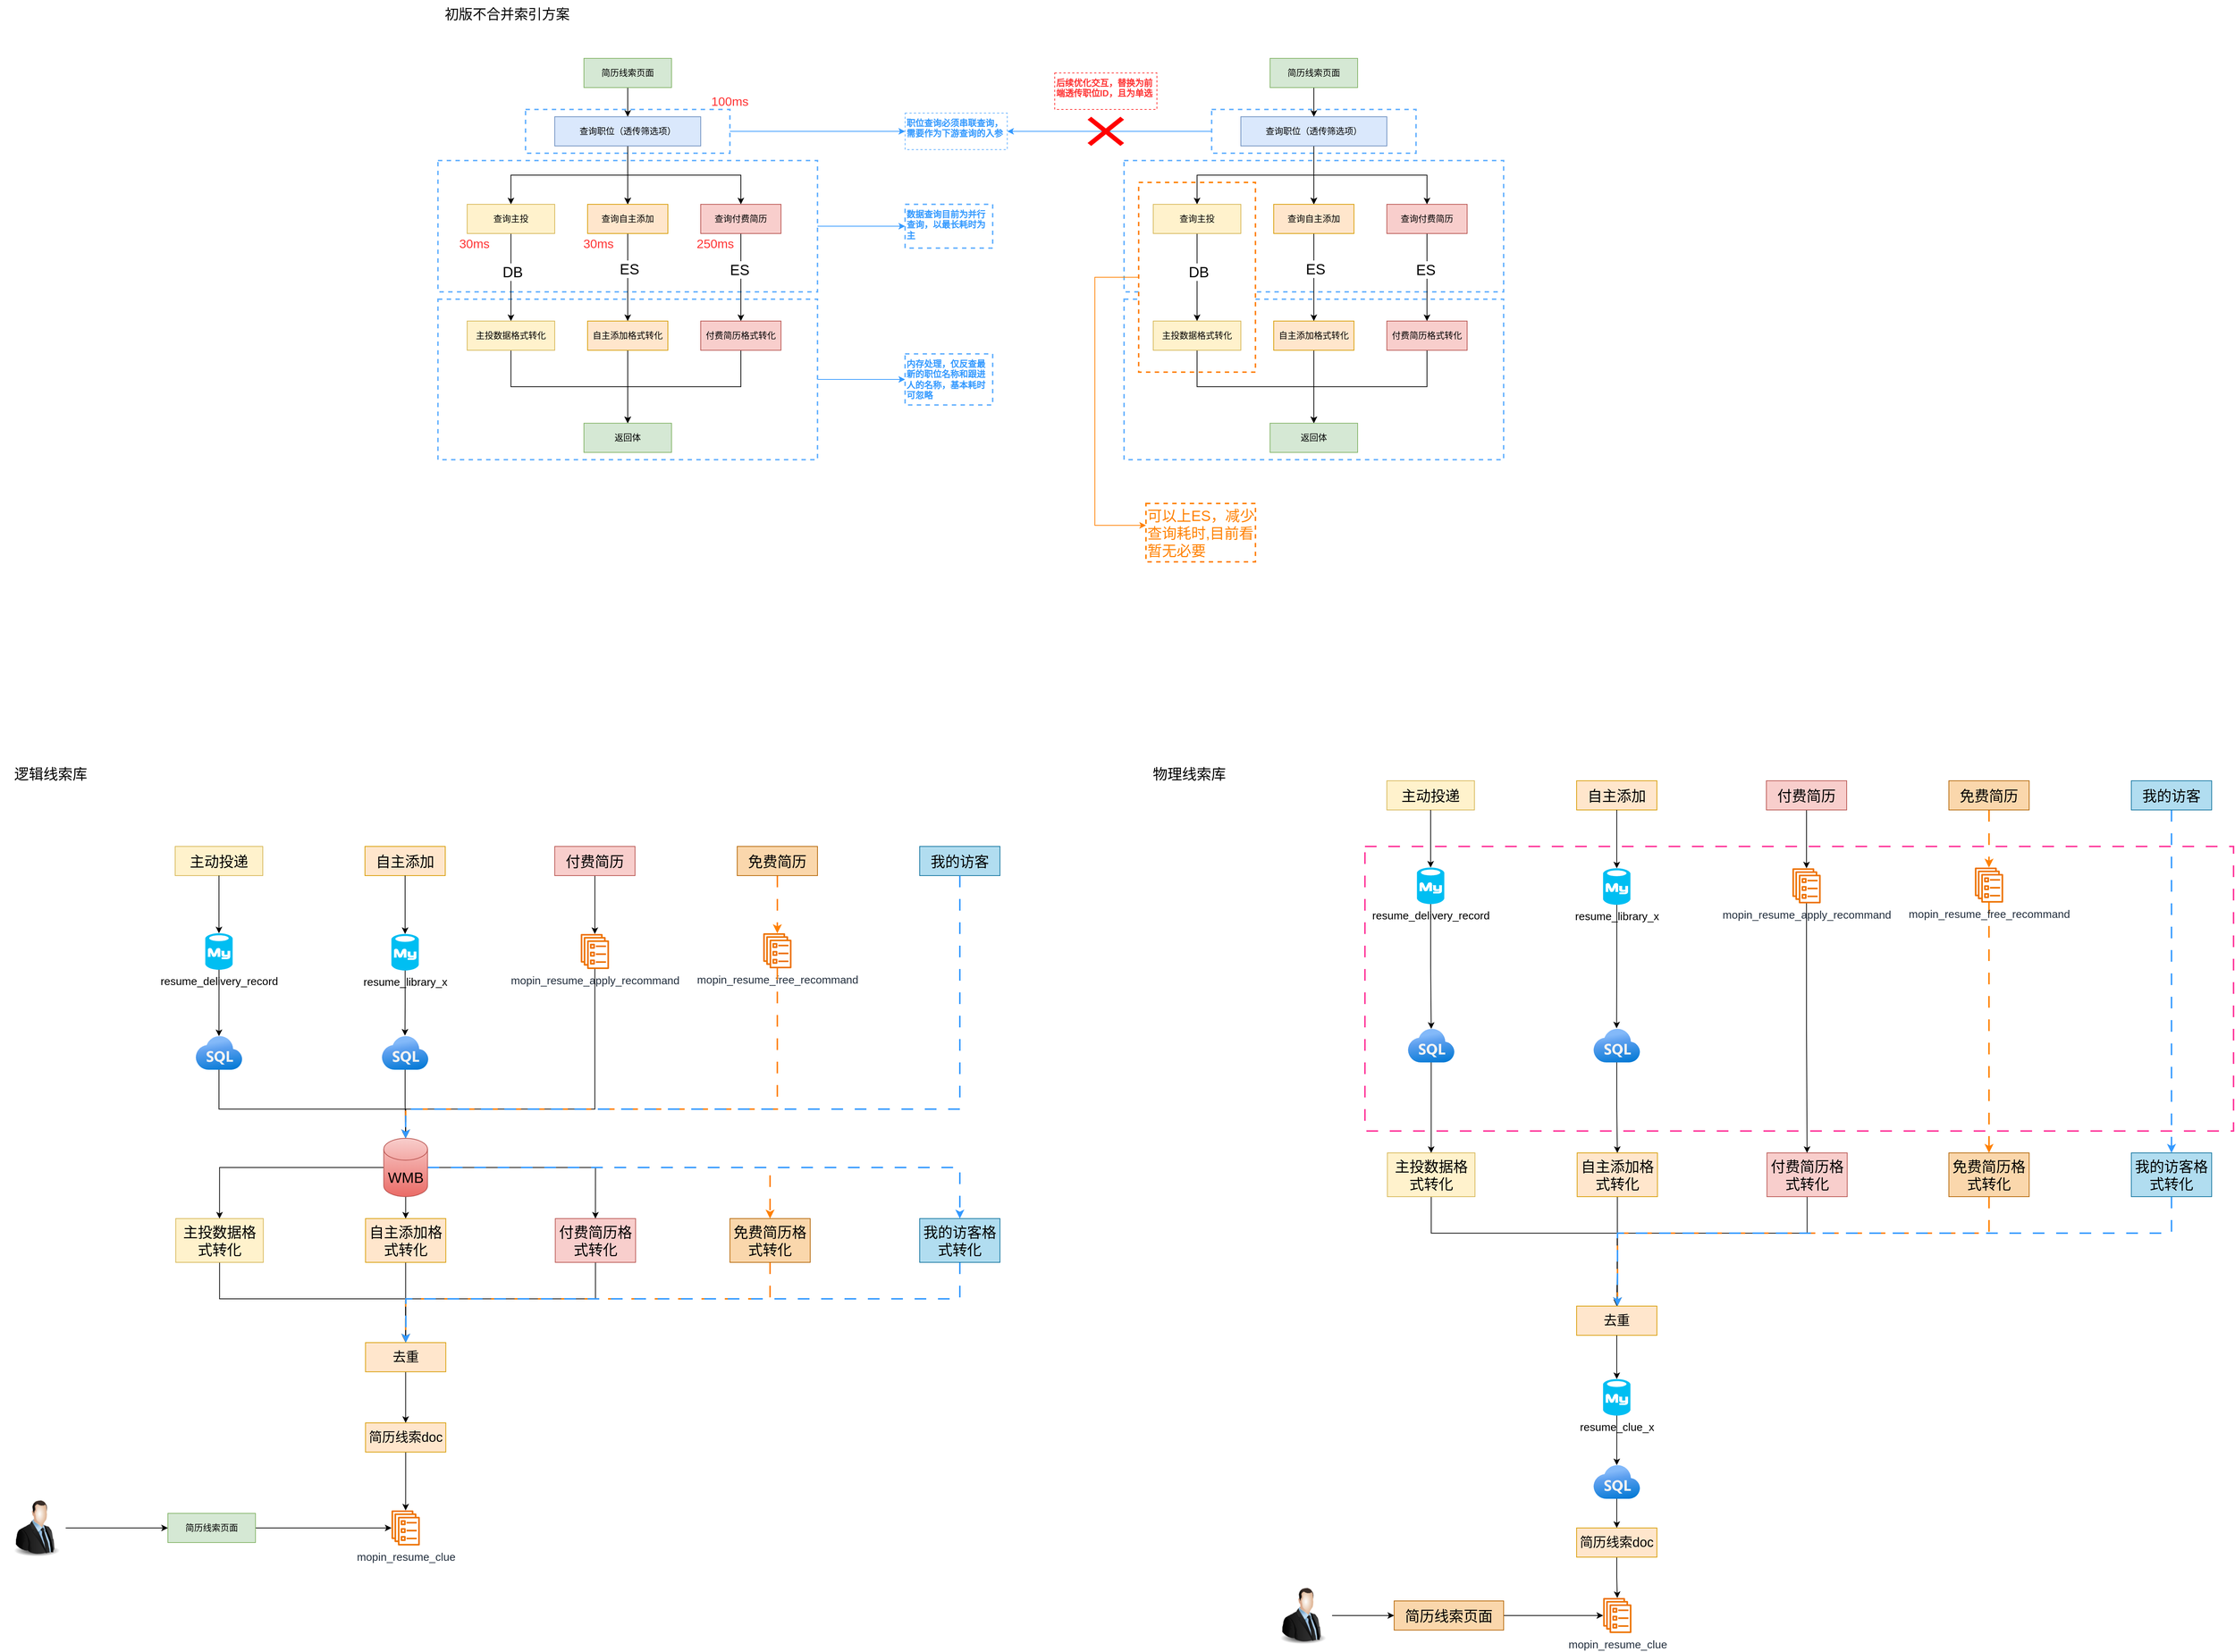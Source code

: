 <mxfile version="22.1.20" type="github">
  <diagram name="第 1 页" id="IvLhAiH7EyRF6yPdtCSv">
    <mxGraphModel dx="2712" dy="648" grid="1" gridSize="10" guides="1" tooltips="1" connect="1" arrows="1" fold="1" page="0" pageScale="1" pageWidth="827" pageHeight="1169" math="0" shadow="0">
      <root>
        <mxCell id="0" />
        <mxCell id="1" parent="0" />
        <mxCell id="fokVRQq-qGCGtbH7lqMj-241" value="" style="rounded=0;whiteSpace=wrap;html=1;dashed=1;dashPattern=8 8;strokeWidth=2;strokeColor=#FF3399;fillColor=none;" vertex="1" parent="1">
          <mxGeometry x="1350" y="1560" width="1190" height="390" as="geometry" />
        </mxCell>
        <mxCell id="fokVRQq-qGCGtbH7lqMj-43" value="" style="rounded=0;whiteSpace=wrap;html=1;dashed=1;strokeColor=#66B2FF;strokeWidth=2;" vertex="1" parent="1">
          <mxGeometry x="1020" y="810" width="520" height="220" as="geometry" />
        </mxCell>
        <mxCell id="fokVRQq-qGCGtbH7lqMj-45" value="" style="rounded=0;whiteSpace=wrap;html=1;dashed=1;strokeColor=#66B2FF;strokeWidth=2;" vertex="1" parent="1">
          <mxGeometry x="1020" y="620" width="520" height="180" as="geometry" />
        </mxCell>
        <mxCell id="fokVRQq-qGCGtbH7lqMj-82" value="" style="edgeStyle=orthogonalEdgeStyle;rounded=0;orthogonalLoop=1;jettySize=auto;html=1;strokeColor=#FF8000;" edge="1" parent="1" source="fokVRQq-qGCGtbH7lqMj-80" target="fokVRQq-qGCGtbH7lqMj-81">
          <mxGeometry relative="1" as="geometry">
            <Array as="points">
              <mxPoint x="980" y="780" />
              <mxPoint x="980" y="1120" />
            </Array>
          </mxGeometry>
        </mxCell>
        <mxCell id="fokVRQq-qGCGtbH7lqMj-80" value="" style="rounded=0;whiteSpace=wrap;html=1;dashed=1;strokeColor=#FF8000;strokeWidth=2;" vertex="1" parent="1">
          <mxGeometry x="1040" y="650" width="160" height="260" as="geometry" />
        </mxCell>
        <mxCell id="fokVRQq-qGCGtbH7lqMj-41" value="" style="edgeStyle=orthogonalEdgeStyle;rounded=0;orthogonalLoop=1;jettySize=auto;html=1;fontColor=#3399FF;strokeColor=#3399FF;" edge="1" parent="1" source="fokVRQq-qGCGtbH7lqMj-39" target="fokVRQq-qGCGtbH7lqMj-40">
          <mxGeometry relative="1" as="geometry" />
        </mxCell>
        <mxCell id="fokVRQq-qGCGtbH7lqMj-39" value="" style="rounded=0;whiteSpace=wrap;html=1;dashed=1;strokeColor=#66B2FF;strokeWidth=2;" vertex="1" parent="1">
          <mxGeometry x="80" y="810" width="520" height="220" as="geometry" />
        </mxCell>
        <mxCell id="fokVRQq-qGCGtbH7lqMj-38" value="" style="edgeStyle=orthogonalEdgeStyle;rounded=0;orthogonalLoop=1;jettySize=auto;html=1;strokeColor=#3399FF;" edge="1" parent="1" source="fokVRQq-qGCGtbH7lqMj-36" target="fokVRQq-qGCGtbH7lqMj-37">
          <mxGeometry relative="1" as="geometry" />
        </mxCell>
        <mxCell id="fokVRQq-qGCGtbH7lqMj-36" value="" style="rounded=0;whiteSpace=wrap;html=1;dashed=1;strokeColor=#66B2FF;strokeWidth=2;" vertex="1" parent="1">
          <mxGeometry x="80" y="620" width="520" height="180" as="geometry" />
        </mxCell>
        <mxCell id="fokVRQq-qGCGtbH7lqMj-35" value="" style="edgeStyle=orthogonalEdgeStyle;rounded=0;orthogonalLoop=1;jettySize=auto;html=1;strokeColor=#3399FF;" edge="1" parent="1" source="fokVRQq-qGCGtbH7lqMj-31" target="fokVRQq-qGCGtbH7lqMj-34">
          <mxGeometry relative="1" as="geometry" />
        </mxCell>
        <mxCell id="fokVRQq-qGCGtbH7lqMj-31" value="" style="rounded=0;whiteSpace=wrap;html=1;dashed=1;strokeColor=#66B2FF;strokeWidth=2;" vertex="1" parent="1">
          <mxGeometry x="200" y="550" width="280" height="60" as="geometry" />
        </mxCell>
        <mxCell id="fokVRQq-qGCGtbH7lqMj-5" value="" style="edgeStyle=orthogonalEdgeStyle;rounded=0;orthogonalLoop=1;jettySize=auto;html=1;" edge="1" parent="1" source="fokVRQq-qGCGtbH7lqMj-3" target="fokVRQq-qGCGtbH7lqMj-4">
          <mxGeometry relative="1" as="geometry" />
        </mxCell>
        <mxCell id="fokVRQq-qGCGtbH7lqMj-3" value="简历线索页面" style="rounded=0;whiteSpace=wrap;html=1;fillColor=#d5e8d4;strokeColor=#82b366;" vertex="1" parent="1">
          <mxGeometry x="280" y="480" width="120" height="40" as="geometry" />
        </mxCell>
        <mxCell id="fokVRQq-qGCGtbH7lqMj-7" value="" style="edgeStyle=orthogonalEdgeStyle;rounded=0;orthogonalLoop=1;jettySize=auto;html=1;" edge="1" parent="1" source="fokVRQq-qGCGtbH7lqMj-4" target="fokVRQq-qGCGtbH7lqMj-6">
          <mxGeometry relative="1" as="geometry" />
        </mxCell>
        <mxCell id="fokVRQq-qGCGtbH7lqMj-9" value="" style="edgeStyle=orthogonalEdgeStyle;rounded=0;orthogonalLoop=1;jettySize=auto;html=1;" edge="1" parent="1" source="fokVRQq-qGCGtbH7lqMj-4" target="fokVRQq-qGCGtbH7lqMj-8">
          <mxGeometry relative="1" as="geometry" />
        </mxCell>
        <mxCell id="fokVRQq-qGCGtbH7lqMj-10" value="" style="edgeStyle=orthogonalEdgeStyle;rounded=0;orthogonalLoop=1;jettySize=auto;html=1;" edge="1" parent="1" source="fokVRQq-qGCGtbH7lqMj-4" target="fokVRQq-qGCGtbH7lqMj-8">
          <mxGeometry relative="1" as="geometry" />
        </mxCell>
        <mxCell id="fokVRQq-qGCGtbH7lqMj-11" value="" style="edgeStyle=orthogonalEdgeStyle;rounded=0;orthogonalLoop=1;jettySize=auto;html=1;" edge="1" parent="1" source="fokVRQq-qGCGtbH7lqMj-4" target="fokVRQq-qGCGtbH7lqMj-8">
          <mxGeometry relative="1" as="geometry" />
        </mxCell>
        <mxCell id="fokVRQq-qGCGtbH7lqMj-13" style="edgeStyle=orthogonalEdgeStyle;rounded=0;orthogonalLoop=1;jettySize=auto;html=1;" edge="1" parent="1" source="fokVRQq-qGCGtbH7lqMj-4" target="fokVRQq-qGCGtbH7lqMj-12">
          <mxGeometry relative="1" as="geometry" />
        </mxCell>
        <mxCell id="fokVRQq-qGCGtbH7lqMj-4" value="查询职位（透传筛选项）" style="rounded=0;whiteSpace=wrap;html=1;fillColor=#dae8fc;strokeColor=#6c8ebf;" vertex="1" parent="1">
          <mxGeometry x="240" y="560" width="200" height="40" as="geometry" />
        </mxCell>
        <mxCell id="fokVRQq-qGCGtbH7lqMj-15" value="" style="edgeStyle=orthogonalEdgeStyle;rounded=0;orthogonalLoop=1;jettySize=auto;html=1;" edge="1" parent="1" source="fokVRQq-qGCGtbH7lqMj-6" target="fokVRQq-qGCGtbH7lqMj-14">
          <mxGeometry relative="1" as="geometry" />
        </mxCell>
        <mxCell id="fokVRQq-qGCGtbH7lqMj-20" value="DB" style="edgeLabel;html=1;align=center;verticalAlign=middle;resizable=0;points=[];fontSize=20;" vertex="1" connectable="0" parent="fokVRQq-qGCGtbH7lqMj-15">
          <mxGeometry x="-0.133" y="2" relative="1" as="geometry">
            <mxPoint as="offset" />
          </mxGeometry>
        </mxCell>
        <mxCell id="fokVRQq-qGCGtbH7lqMj-6" value="查询主投" style="rounded=0;whiteSpace=wrap;html=1;fillColor=#fff2cc;strokeColor=#d6b656;" vertex="1" parent="1">
          <mxGeometry x="120" y="680" width="120" height="40" as="geometry" />
        </mxCell>
        <mxCell id="fokVRQq-qGCGtbH7lqMj-17" value="" style="edgeStyle=orthogonalEdgeStyle;rounded=0;orthogonalLoop=1;jettySize=auto;html=1;" edge="1" parent="1" source="fokVRQq-qGCGtbH7lqMj-8" target="fokVRQq-qGCGtbH7lqMj-16">
          <mxGeometry relative="1" as="geometry" />
        </mxCell>
        <mxCell id="fokVRQq-qGCGtbH7lqMj-21" value="ES" style="edgeLabel;html=1;align=center;verticalAlign=middle;resizable=0;points=[];fontSize=20;" vertex="1" connectable="0" parent="fokVRQq-qGCGtbH7lqMj-17">
          <mxGeometry x="-0.2" y="2" relative="1" as="geometry">
            <mxPoint as="offset" />
          </mxGeometry>
        </mxCell>
        <mxCell id="fokVRQq-qGCGtbH7lqMj-8" value="查询自主添加" style="rounded=0;whiteSpace=wrap;html=1;fillColor=#ffe6cc;strokeColor=#d79b00;" vertex="1" parent="1">
          <mxGeometry x="285" y="680" width="110" height="40" as="geometry" />
        </mxCell>
        <mxCell id="fokVRQq-qGCGtbH7lqMj-19" value="" style="edgeStyle=orthogonalEdgeStyle;rounded=0;orthogonalLoop=1;jettySize=auto;html=1;" edge="1" parent="1" source="fokVRQq-qGCGtbH7lqMj-12" target="fokVRQq-qGCGtbH7lqMj-18">
          <mxGeometry relative="1" as="geometry" />
        </mxCell>
        <mxCell id="fokVRQq-qGCGtbH7lqMj-22" value="ES" style="edgeLabel;html=1;align=center;verticalAlign=middle;resizable=0;points=[];fontSize=20;" vertex="1" connectable="0" parent="fokVRQq-qGCGtbH7lqMj-19">
          <mxGeometry x="-0.183" y="-2" relative="1" as="geometry">
            <mxPoint as="offset" />
          </mxGeometry>
        </mxCell>
        <mxCell id="fokVRQq-qGCGtbH7lqMj-12" value="查询付费简历" style="rounded=0;whiteSpace=wrap;html=1;fillColor=#f8cecc;strokeColor=#b85450;" vertex="1" parent="1">
          <mxGeometry x="440" y="680" width="110" height="40" as="geometry" />
        </mxCell>
        <mxCell id="fokVRQq-qGCGtbH7lqMj-26" style="edgeStyle=orthogonalEdgeStyle;rounded=0;orthogonalLoop=1;jettySize=auto;html=1;entryX=0.5;entryY=0;entryDx=0;entryDy=0;" edge="1" parent="1" source="fokVRQq-qGCGtbH7lqMj-14" target="fokVRQq-qGCGtbH7lqMj-23">
          <mxGeometry relative="1" as="geometry">
            <Array as="points">
              <mxPoint x="180" y="930" />
              <mxPoint x="340" y="930" />
            </Array>
          </mxGeometry>
        </mxCell>
        <mxCell id="fokVRQq-qGCGtbH7lqMj-14" value="主投数据格式转化" style="rounded=0;whiteSpace=wrap;html=1;fillColor=#fff2cc;strokeColor=#d6b656;" vertex="1" parent="1">
          <mxGeometry x="120" y="840" width="120" height="40" as="geometry" />
        </mxCell>
        <mxCell id="fokVRQq-qGCGtbH7lqMj-25" style="edgeStyle=orthogonalEdgeStyle;rounded=0;orthogonalLoop=1;jettySize=auto;html=1;entryX=0.5;entryY=0;entryDx=0;entryDy=0;" edge="1" parent="1" source="fokVRQq-qGCGtbH7lqMj-16" target="fokVRQq-qGCGtbH7lqMj-23">
          <mxGeometry relative="1" as="geometry" />
        </mxCell>
        <mxCell id="fokVRQq-qGCGtbH7lqMj-16" value="自主添加格式转化" style="rounded=0;whiteSpace=wrap;html=1;fillColor=#ffe6cc;strokeColor=#d79b00;" vertex="1" parent="1">
          <mxGeometry x="285" y="840" width="110" height="40" as="geometry" />
        </mxCell>
        <mxCell id="fokVRQq-qGCGtbH7lqMj-27" style="edgeStyle=orthogonalEdgeStyle;rounded=0;orthogonalLoop=1;jettySize=auto;html=1;entryX=0.5;entryY=0;entryDx=0;entryDy=0;" edge="1" parent="1" source="fokVRQq-qGCGtbH7lqMj-18" target="fokVRQq-qGCGtbH7lqMj-23">
          <mxGeometry relative="1" as="geometry">
            <Array as="points">
              <mxPoint x="495" y="930" />
              <mxPoint x="340" y="930" />
            </Array>
          </mxGeometry>
        </mxCell>
        <mxCell id="fokVRQq-qGCGtbH7lqMj-18" value="付费简历格式转化" style="rounded=0;whiteSpace=wrap;html=1;fillColor=#f8cecc;strokeColor=#b85450;" vertex="1" parent="1">
          <mxGeometry x="440" y="840" width="110" height="40" as="geometry" />
        </mxCell>
        <mxCell id="fokVRQq-qGCGtbH7lqMj-23" value="返回体" style="rounded=0;whiteSpace=wrap;html=1;fillColor=#d5e8d4;strokeColor=#82b366;" vertex="1" parent="1">
          <mxGeometry x="280" y="980" width="120" height="40" as="geometry" />
        </mxCell>
        <mxCell id="fokVRQq-qGCGtbH7lqMj-34" value="职位查询必须串联查询，需要作为下游查询的入参" style="whiteSpace=wrap;html=1;strokeColor=#66B2FF;rounded=0;dashed=1;strokeWidth=1;align=left;verticalAlign=top;fontColor=#3399FF;fontStyle=1" vertex="1" parent="1">
          <mxGeometry x="720" y="555" width="140" height="50" as="geometry" />
        </mxCell>
        <mxCell id="fokVRQq-qGCGtbH7lqMj-37" value="数据查询目前为并行查询，以最长耗时为主" style="whiteSpace=wrap;html=1;strokeColor=#66B2FF;rounded=0;dashed=1;strokeWidth=2;verticalAlign=top;align=left;fontColor=#3399FF;fontStyle=1" vertex="1" parent="1">
          <mxGeometry x="720" y="680" width="120" height="60" as="geometry" />
        </mxCell>
        <mxCell id="fokVRQq-qGCGtbH7lqMj-40" value="内存处理，仅反查最新的职位名称和跟进人的名称，基本耗时可忽略" style="whiteSpace=wrap;html=1;strokeColor=#66B2FF;rounded=0;dashed=1;strokeWidth=2;align=left;verticalAlign=top;fontColor=#3399FF;fontStyle=1" vertex="1" parent="1">
          <mxGeometry x="720" y="885" width="120" height="70" as="geometry" />
        </mxCell>
        <mxCell id="fokVRQq-qGCGtbH7lqMj-75" style="edgeStyle=orthogonalEdgeStyle;rounded=0;orthogonalLoop=1;jettySize=auto;html=1;entryX=1;entryY=0.5;entryDx=0;entryDy=0;strokeColor=#3399FF;" edge="1" parent="1" source="fokVRQq-qGCGtbH7lqMj-47" target="fokVRQq-qGCGtbH7lqMj-34">
          <mxGeometry relative="1" as="geometry" />
        </mxCell>
        <mxCell id="fokVRQq-qGCGtbH7lqMj-47" value="" style="rounded=0;whiteSpace=wrap;html=1;dashed=1;strokeColor=#66B2FF;strokeWidth=2;" vertex="1" parent="1">
          <mxGeometry x="1140" y="550" width="280" height="60" as="geometry" />
        </mxCell>
        <mxCell id="fokVRQq-qGCGtbH7lqMj-48" value="" style="edgeStyle=orthogonalEdgeStyle;rounded=0;orthogonalLoop=1;jettySize=auto;html=1;" edge="1" parent="1" source="fokVRQq-qGCGtbH7lqMj-49" target="fokVRQq-qGCGtbH7lqMj-55">
          <mxGeometry relative="1" as="geometry" />
        </mxCell>
        <mxCell id="fokVRQq-qGCGtbH7lqMj-49" value="简历线索页面" style="rounded=0;whiteSpace=wrap;html=1;fillColor=#d5e8d4;strokeColor=#82b366;" vertex="1" parent="1">
          <mxGeometry x="1220" y="480" width="120" height="40" as="geometry" />
        </mxCell>
        <mxCell id="fokVRQq-qGCGtbH7lqMj-50" value="" style="edgeStyle=orthogonalEdgeStyle;rounded=0;orthogonalLoop=1;jettySize=auto;html=1;" edge="1" parent="1" source="fokVRQq-qGCGtbH7lqMj-55" target="fokVRQq-qGCGtbH7lqMj-58">
          <mxGeometry relative="1" as="geometry" />
        </mxCell>
        <mxCell id="fokVRQq-qGCGtbH7lqMj-51" value="" style="edgeStyle=orthogonalEdgeStyle;rounded=0;orthogonalLoop=1;jettySize=auto;html=1;" edge="1" parent="1" source="fokVRQq-qGCGtbH7lqMj-55" target="fokVRQq-qGCGtbH7lqMj-61">
          <mxGeometry relative="1" as="geometry" />
        </mxCell>
        <mxCell id="fokVRQq-qGCGtbH7lqMj-52" value="" style="edgeStyle=orthogonalEdgeStyle;rounded=0;orthogonalLoop=1;jettySize=auto;html=1;" edge="1" parent="1" source="fokVRQq-qGCGtbH7lqMj-55" target="fokVRQq-qGCGtbH7lqMj-61">
          <mxGeometry relative="1" as="geometry" />
        </mxCell>
        <mxCell id="fokVRQq-qGCGtbH7lqMj-53" value="" style="edgeStyle=orthogonalEdgeStyle;rounded=0;orthogonalLoop=1;jettySize=auto;html=1;" edge="1" parent="1" source="fokVRQq-qGCGtbH7lqMj-55" target="fokVRQq-qGCGtbH7lqMj-61">
          <mxGeometry relative="1" as="geometry" />
        </mxCell>
        <mxCell id="fokVRQq-qGCGtbH7lqMj-54" style="edgeStyle=orthogonalEdgeStyle;rounded=0;orthogonalLoop=1;jettySize=auto;html=1;" edge="1" parent="1" source="fokVRQq-qGCGtbH7lqMj-55" target="fokVRQq-qGCGtbH7lqMj-64">
          <mxGeometry relative="1" as="geometry" />
        </mxCell>
        <mxCell id="fokVRQq-qGCGtbH7lqMj-55" value="查询职位（透传筛选项）" style="rounded=0;whiteSpace=wrap;html=1;fillColor=#dae8fc;strokeColor=#6c8ebf;" vertex="1" parent="1">
          <mxGeometry x="1180" y="560" width="200" height="40" as="geometry" />
        </mxCell>
        <mxCell id="fokVRQq-qGCGtbH7lqMj-56" value="" style="edgeStyle=orthogonalEdgeStyle;rounded=0;orthogonalLoop=1;jettySize=auto;html=1;" edge="1" parent="1" source="fokVRQq-qGCGtbH7lqMj-58" target="fokVRQq-qGCGtbH7lqMj-66">
          <mxGeometry relative="1" as="geometry" />
        </mxCell>
        <mxCell id="fokVRQq-qGCGtbH7lqMj-57" value="DB" style="edgeLabel;html=1;align=center;verticalAlign=middle;resizable=0;points=[];fontSize=20;" vertex="1" connectable="0" parent="fokVRQq-qGCGtbH7lqMj-56">
          <mxGeometry x="-0.133" y="2" relative="1" as="geometry">
            <mxPoint as="offset" />
          </mxGeometry>
        </mxCell>
        <mxCell id="fokVRQq-qGCGtbH7lqMj-58" value="查询主投" style="rounded=0;whiteSpace=wrap;html=1;fillColor=#fff2cc;strokeColor=#d6b656;" vertex="1" parent="1">
          <mxGeometry x="1060" y="680" width="120" height="40" as="geometry" />
        </mxCell>
        <mxCell id="fokVRQq-qGCGtbH7lqMj-59" value="" style="edgeStyle=orthogonalEdgeStyle;rounded=0;orthogonalLoop=1;jettySize=auto;html=1;" edge="1" parent="1" source="fokVRQq-qGCGtbH7lqMj-61" target="fokVRQq-qGCGtbH7lqMj-68">
          <mxGeometry relative="1" as="geometry" />
        </mxCell>
        <mxCell id="fokVRQq-qGCGtbH7lqMj-60" value="ES" style="edgeLabel;html=1;align=center;verticalAlign=middle;resizable=0;points=[];fontSize=20;" vertex="1" connectable="0" parent="fokVRQq-qGCGtbH7lqMj-59">
          <mxGeometry x="-0.2" y="2" relative="1" as="geometry">
            <mxPoint as="offset" />
          </mxGeometry>
        </mxCell>
        <mxCell id="fokVRQq-qGCGtbH7lqMj-61" value="查询自主添加" style="rounded=0;whiteSpace=wrap;html=1;fillColor=#ffe6cc;strokeColor=#d79b00;" vertex="1" parent="1">
          <mxGeometry x="1225" y="680" width="110" height="40" as="geometry" />
        </mxCell>
        <mxCell id="fokVRQq-qGCGtbH7lqMj-62" value="" style="edgeStyle=orthogonalEdgeStyle;rounded=0;orthogonalLoop=1;jettySize=auto;html=1;" edge="1" parent="1" source="fokVRQq-qGCGtbH7lqMj-64" target="fokVRQq-qGCGtbH7lqMj-70">
          <mxGeometry relative="1" as="geometry" />
        </mxCell>
        <mxCell id="fokVRQq-qGCGtbH7lqMj-63" value="ES" style="edgeLabel;html=1;align=center;verticalAlign=middle;resizable=0;points=[];fontSize=20;" vertex="1" connectable="0" parent="fokVRQq-qGCGtbH7lqMj-62">
          <mxGeometry x="-0.183" y="-2" relative="1" as="geometry">
            <mxPoint as="offset" />
          </mxGeometry>
        </mxCell>
        <mxCell id="fokVRQq-qGCGtbH7lqMj-64" value="查询付费简历" style="rounded=0;whiteSpace=wrap;html=1;fillColor=#f8cecc;strokeColor=#b85450;" vertex="1" parent="1">
          <mxGeometry x="1380" y="680" width="110" height="40" as="geometry" />
        </mxCell>
        <mxCell id="fokVRQq-qGCGtbH7lqMj-65" style="edgeStyle=orthogonalEdgeStyle;rounded=0;orthogonalLoop=1;jettySize=auto;html=1;entryX=0.5;entryY=0;entryDx=0;entryDy=0;" edge="1" parent="1" source="fokVRQq-qGCGtbH7lqMj-66" target="fokVRQq-qGCGtbH7lqMj-71">
          <mxGeometry relative="1" as="geometry">
            <Array as="points">
              <mxPoint x="1120" y="930" />
              <mxPoint x="1280" y="930" />
            </Array>
          </mxGeometry>
        </mxCell>
        <mxCell id="fokVRQq-qGCGtbH7lqMj-66" value="主投数据格式转化" style="rounded=0;whiteSpace=wrap;html=1;fillColor=#fff2cc;strokeColor=#d6b656;" vertex="1" parent="1">
          <mxGeometry x="1060" y="840" width="120" height="40" as="geometry" />
        </mxCell>
        <mxCell id="fokVRQq-qGCGtbH7lqMj-67" style="edgeStyle=orthogonalEdgeStyle;rounded=0;orthogonalLoop=1;jettySize=auto;html=1;entryX=0.5;entryY=0;entryDx=0;entryDy=0;" edge="1" parent="1" source="fokVRQq-qGCGtbH7lqMj-68" target="fokVRQq-qGCGtbH7lqMj-71">
          <mxGeometry relative="1" as="geometry" />
        </mxCell>
        <mxCell id="fokVRQq-qGCGtbH7lqMj-68" value="自主添加格式转化" style="rounded=0;whiteSpace=wrap;html=1;fillColor=#ffe6cc;strokeColor=#d79b00;" vertex="1" parent="1">
          <mxGeometry x="1225" y="840" width="110" height="40" as="geometry" />
        </mxCell>
        <mxCell id="fokVRQq-qGCGtbH7lqMj-69" style="edgeStyle=orthogonalEdgeStyle;rounded=0;orthogonalLoop=1;jettySize=auto;html=1;entryX=0.5;entryY=0;entryDx=0;entryDy=0;" edge="1" parent="1" source="fokVRQq-qGCGtbH7lqMj-70" target="fokVRQq-qGCGtbH7lqMj-71">
          <mxGeometry relative="1" as="geometry">
            <Array as="points">
              <mxPoint x="1435" y="930" />
              <mxPoint x="1280" y="930" />
            </Array>
          </mxGeometry>
        </mxCell>
        <mxCell id="fokVRQq-qGCGtbH7lqMj-70" value="付费简历格式转化" style="rounded=0;whiteSpace=wrap;html=1;fillColor=#f8cecc;strokeColor=#b85450;" vertex="1" parent="1">
          <mxGeometry x="1380" y="840" width="110" height="40" as="geometry" />
        </mxCell>
        <mxCell id="fokVRQq-qGCGtbH7lqMj-71" value="返回体" style="rounded=0;whiteSpace=wrap;html=1;fillColor=#d5e8d4;strokeColor=#82b366;" vertex="1" parent="1">
          <mxGeometry x="1220" y="980" width="120" height="40" as="geometry" />
        </mxCell>
        <mxCell id="fokVRQq-qGCGtbH7lqMj-76" value="" style="shape=mxgraph.mockup.markup.redX;fillColor=#ff0000;html=1;shadow=0;whiteSpace=wrap;strokeColor=none;" vertex="1" parent="1">
          <mxGeometry x="970" y="560" width="50" height="40" as="geometry" />
        </mxCell>
        <mxCell id="fokVRQq-qGCGtbH7lqMj-79" value="后续优化交互，替换为前端透传职位ID，且为单选" style="whiteSpace=wrap;html=1;strokeColor=#FF3333;rounded=0;dashed=1;strokeWidth=1;align=left;verticalAlign=top;fontColor=#FF3333;fontStyle=1" vertex="1" parent="1">
          <mxGeometry x="925" y="500" width="140" height="50" as="geometry" />
        </mxCell>
        <mxCell id="fokVRQq-qGCGtbH7lqMj-81" value="可以上ES，减少查询耗时,目前看暂无必要" style="whiteSpace=wrap;html=1;strokeColor=#FF8000;rounded=0;dashed=1;strokeWidth=2;fontColor=#FF8000;fontSize=20;align=left;" vertex="1" parent="1">
          <mxGeometry x="1050" y="1090" width="150" height="80" as="geometry" />
        </mxCell>
        <mxCell id="fokVRQq-qGCGtbH7lqMj-83" value="100ms" style="text;html=1;strokeColor=none;fillColor=none;align=center;verticalAlign=middle;whiteSpace=wrap;rounded=0;fontColor=#FF3333;fontSize=17;" vertex="1" parent="1">
          <mxGeometry x="450" y="525" width="60" height="30" as="geometry" />
        </mxCell>
        <mxCell id="fokVRQq-qGCGtbH7lqMj-84" value="30ms" style="text;html=1;strokeColor=none;fillColor=none;align=center;verticalAlign=middle;whiteSpace=wrap;rounded=0;fontColor=#FF3333;fontSize=17;" vertex="1" parent="1">
          <mxGeometry x="100" y="720" width="60" height="30" as="geometry" />
        </mxCell>
        <mxCell id="fokVRQq-qGCGtbH7lqMj-85" value="30ms" style="text;html=1;strokeColor=none;fillColor=none;align=center;verticalAlign=middle;whiteSpace=wrap;rounded=0;fontColor=#FF3333;fontSize=17;" vertex="1" parent="1">
          <mxGeometry x="270" y="720" width="60" height="30" as="geometry" />
        </mxCell>
        <mxCell id="fokVRQq-qGCGtbH7lqMj-86" value="250ms" style="text;html=1;strokeColor=none;fillColor=none;align=center;verticalAlign=middle;whiteSpace=wrap;rounded=0;fontColor=#FF3333;fontSize=17;" vertex="1" parent="1">
          <mxGeometry x="430" y="720" width="60" height="30" as="geometry" />
        </mxCell>
        <mxCell id="fokVRQq-qGCGtbH7lqMj-87" value="初版不合并索引方案" style="text;html=1;strokeColor=none;fillColor=none;align=center;verticalAlign=middle;whiteSpace=wrap;rounded=0;fontSize=19;" vertex="1" parent="1">
          <mxGeometry x="80" y="400" width="190" height="40" as="geometry" />
        </mxCell>
        <mxCell id="fokVRQq-qGCGtbH7lqMj-101" value="主动投递" style="rounded=0;whiteSpace=wrap;html=1;fillColor=#fff2cc;strokeColor=#d6b656;fontSize=20;" vertex="1" parent="1">
          <mxGeometry x="-280" y="1560" width="120" height="40" as="geometry" />
        </mxCell>
        <mxCell id="fokVRQq-qGCGtbH7lqMj-104" value="自主添加" style="rounded=0;whiteSpace=wrap;html=1;fillColor=#ffe6cc;strokeColor=#d79b00;fontSize=20;" vertex="1" parent="1">
          <mxGeometry x="-20" y="1560" width="110" height="40" as="geometry" />
        </mxCell>
        <mxCell id="fokVRQq-qGCGtbH7lqMj-124" style="edgeStyle=orthogonalEdgeStyle;rounded=0;orthogonalLoop=1;jettySize=auto;html=1;" edge="1" parent="1" source="fokVRQq-qGCGtbH7lqMj-107" target="fokVRQq-qGCGtbH7lqMj-121">
          <mxGeometry relative="1" as="geometry" />
        </mxCell>
        <mxCell id="fokVRQq-qGCGtbH7lqMj-107" value="付费简历" style="rounded=0;whiteSpace=wrap;html=1;fillColor=#f8cecc;strokeColor=#b85450;fontSize=20;" vertex="1" parent="1">
          <mxGeometry x="240" y="1560" width="110" height="40" as="geometry" />
        </mxCell>
        <mxCell id="fokVRQq-qGCGtbH7lqMj-140" style="edgeStyle=orthogonalEdgeStyle;rounded=0;orthogonalLoop=1;jettySize=auto;html=1;" edge="1" parent="1" source="fokVRQq-qGCGtbH7lqMj-109" target="fokVRQq-qGCGtbH7lqMj-134">
          <mxGeometry relative="1" as="geometry">
            <Array as="points">
              <mxPoint x="-219.25" y="2180" />
              <mxPoint x="35.75" y="2180" />
            </Array>
          </mxGeometry>
        </mxCell>
        <mxCell id="fokVRQq-qGCGtbH7lqMj-109" value="主投数据格式转化" style="rounded=0;whiteSpace=wrap;html=1;fillColor=#fff2cc;strokeColor=#d6b656;fontSize=20;" vertex="1" parent="1">
          <mxGeometry x="-279.25" y="2070" width="120" height="60" as="geometry" />
        </mxCell>
        <mxCell id="fokVRQq-qGCGtbH7lqMj-135" style="edgeStyle=orthogonalEdgeStyle;rounded=0;orthogonalLoop=1;jettySize=auto;html=1;entryX=0.5;entryY=0;entryDx=0;entryDy=0;" edge="1" parent="1" source="fokVRQq-qGCGtbH7lqMj-111" target="fokVRQq-qGCGtbH7lqMj-134">
          <mxGeometry relative="1" as="geometry" />
        </mxCell>
        <mxCell id="fokVRQq-qGCGtbH7lqMj-111" value="自主添加格式转化" style="rounded=0;whiteSpace=wrap;html=1;fillColor=#ffe6cc;strokeColor=#d79b00;fontSize=20;" vertex="1" parent="1">
          <mxGeometry x="-19.25" y="2070" width="110" height="60" as="geometry" />
        </mxCell>
        <mxCell id="fokVRQq-qGCGtbH7lqMj-141" style="edgeStyle=orthogonalEdgeStyle;rounded=0;orthogonalLoop=1;jettySize=auto;html=1;" edge="1" parent="1" source="fokVRQq-qGCGtbH7lqMj-113" target="fokVRQq-qGCGtbH7lqMj-134">
          <mxGeometry relative="1" as="geometry">
            <Array as="points">
              <mxPoint x="295.75" y="2180" />
              <mxPoint x="35.75" y="2180" />
            </Array>
          </mxGeometry>
        </mxCell>
        <mxCell id="fokVRQq-qGCGtbH7lqMj-113" value="付费简历格式转化" style="rounded=0;whiteSpace=wrap;html=1;fillColor=#f8cecc;strokeColor=#b85450;fontSize=20;" vertex="1" parent="1">
          <mxGeometry x="240.75" y="2070" width="110" height="60" as="geometry" />
        </mxCell>
        <mxCell id="fokVRQq-qGCGtbH7lqMj-129" style="edgeStyle=orthogonalEdgeStyle;rounded=0;orthogonalLoop=1;jettySize=auto;html=1;" edge="1" parent="1" source="fokVRQq-qGCGtbH7lqMj-119" target="fokVRQq-qGCGtbH7lqMj-125">
          <mxGeometry relative="1" as="geometry" />
        </mxCell>
        <mxCell id="fokVRQq-qGCGtbH7lqMj-119" value="resume_delivery_record" style="verticalLabelPosition=bottom;html=1;verticalAlign=top;align=center;strokeColor=none;fillColor=#00BEF2;shape=mxgraph.azure.mysql_database;fontSize=15;" vertex="1" parent="1">
          <mxGeometry x="-238.75" y="1679" width="37.5" height="50" as="geometry" />
        </mxCell>
        <mxCell id="fokVRQq-qGCGtbH7lqMj-120" value="resume_library_x" style="verticalLabelPosition=bottom;html=1;verticalAlign=top;align=center;strokeColor=none;fillColor=#00BEF2;shape=mxgraph.azure.mysql_database;fontSize=15;" vertex="1" parent="1">
          <mxGeometry x="16.25" y="1680" width="37.5" height="50" as="geometry" />
        </mxCell>
        <mxCell id="fokVRQq-qGCGtbH7lqMj-121" value="mopin_resume_apply_recommand" style="sketch=0;outlineConnect=0;fontColor=#232F3E;gradientColor=none;fillColor=#ED7100;strokeColor=none;dashed=0;verticalLabelPosition=bottom;verticalAlign=top;align=center;html=1;fontSize=15;fontStyle=0;aspect=fixed;pointerEvents=1;shape=mxgraph.aws4.ecs_service;" vertex="1" parent="1">
          <mxGeometry x="275.5" y="1680" width="39" height="48" as="geometry" />
        </mxCell>
        <mxCell id="fokVRQq-qGCGtbH7lqMj-122" style="edgeStyle=orthogonalEdgeStyle;rounded=0;orthogonalLoop=1;jettySize=auto;html=1;entryX=0.5;entryY=0;entryDx=0;entryDy=0;entryPerimeter=0;" edge="1" parent="1" source="fokVRQq-qGCGtbH7lqMj-101" target="fokVRQq-qGCGtbH7lqMj-119">
          <mxGeometry relative="1" as="geometry" />
        </mxCell>
        <mxCell id="fokVRQq-qGCGtbH7lqMj-123" style="edgeStyle=orthogonalEdgeStyle;rounded=0;orthogonalLoop=1;jettySize=auto;html=1;entryX=0.5;entryY=0;entryDx=0;entryDy=0;entryPerimeter=0;" edge="1" parent="1" source="fokVRQq-qGCGtbH7lqMj-104" target="fokVRQq-qGCGtbH7lqMj-120">
          <mxGeometry relative="1" as="geometry" />
        </mxCell>
        <mxCell id="fokVRQq-qGCGtbH7lqMj-125" value="" style="image;aspect=fixed;html=1;points=[];align=center;fontSize=12;image=img/lib/azure2/databases/Azure_SQL.svg;" vertex="1" parent="1">
          <mxGeometry x="-252" y="1820" width="64" height="46" as="geometry" />
        </mxCell>
        <mxCell id="fokVRQq-qGCGtbH7lqMj-126" value="" style="image;aspect=fixed;html=1;points=[];align=center;fontSize=12;image=img/lib/azure2/databases/Azure_SQL.svg;" vertex="1" parent="1">
          <mxGeometry x="3" y="1820" width="64" height="46" as="geometry" />
        </mxCell>
        <mxCell id="fokVRQq-qGCGtbH7lqMj-128" style="edgeStyle=orthogonalEdgeStyle;rounded=0;orthogonalLoop=1;jettySize=auto;html=1;entryX=0.497;entryY=-0.017;entryDx=0;entryDy=0;entryPerimeter=0;" edge="1" parent="1" source="fokVRQq-qGCGtbH7lqMj-120" target="fokVRQq-qGCGtbH7lqMj-126">
          <mxGeometry relative="1" as="geometry" />
        </mxCell>
        <mxCell id="fokVRQq-qGCGtbH7lqMj-174" value="" style="edgeStyle=orthogonalEdgeStyle;rounded=0;orthogonalLoop=1;jettySize=auto;html=1;" edge="1" parent="1" source="fokVRQq-qGCGtbH7lqMj-134" target="fokVRQq-qGCGtbH7lqMj-173">
          <mxGeometry relative="1" as="geometry" />
        </mxCell>
        <mxCell id="fokVRQq-qGCGtbH7lqMj-134" value="去重" style="rounded=0;whiteSpace=wrap;html=1;fillColor=#ffe6cc;strokeColor=#d79b00;fontSize=18;" vertex="1" parent="1">
          <mxGeometry x="-19.25" y="2240" width="110" height="40" as="geometry" />
        </mxCell>
        <mxCell id="fokVRQq-qGCGtbH7lqMj-152" style="edgeStyle=orthogonalEdgeStyle;rounded=0;orthogonalLoop=1;jettySize=auto;html=1;entryX=0.5;entryY=0;entryDx=0;entryDy=0;" edge="1" parent="1" source="fokVRQq-qGCGtbH7lqMj-148" target="fokVRQq-qGCGtbH7lqMj-111">
          <mxGeometry relative="1" as="geometry" />
        </mxCell>
        <mxCell id="fokVRQq-qGCGtbH7lqMj-153" style="edgeStyle=orthogonalEdgeStyle;rounded=0;orthogonalLoop=1;jettySize=auto;html=1;entryX=0.5;entryY=0;entryDx=0;entryDy=0;" edge="1" parent="1" source="fokVRQq-qGCGtbH7lqMj-148" target="fokVRQq-qGCGtbH7lqMj-113">
          <mxGeometry relative="1" as="geometry" />
        </mxCell>
        <mxCell id="fokVRQq-qGCGtbH7lqMj-154" style="edgeStyle=orthogonalEdgeStyle;rounded=0;orthogonalLoop=1;jettySize=auto;html=1;entryX=0.5;entryY=0;entryDx=0;entryDy=0;" edge="1" parent="1" source="fokVRQq-qGCGtbH7lqMj-148" target="fokVRQq-qGCGtbH7lqMj-109">
          <mxGeometry relative="1" as="geometry" />
        </mxCell>
        <mxCell id="fokVRQq-qGCGtbH7lqMj-165" style="edgeStyle=orthogonalEdgeStyle;rounded=0;orthogonalLoop=1;jettySize=auto;html=1;dashed=1;dashPattern=8 8;strokeWidth=2;strokeColor=#FF8000;" edge="1" parent="1" source="fokVRQq-qGCGtbH7lqMj-148" target="fokVRQq-qGCGtbH7lqMj-163">
          <mxGeometry relative="1" as="geometry" />
        </mxCell>
        <mxCell id="fokVRQq-qGCGtbH7lqMj-166" style="edgeStyle=orthogonalEdgeStyle;rounded=0;orthogonalLoop=1;jettySize=auto;html=1;dashed=1;dashPattern=8 8;strokeWidth=2;strokeColor=#3399FF;" edge="1" parent="1" source="fokVRQq-qGCGtbH7lqMj-148" target="fokVRQq-qGCGtbH7lqMj-164">
          <mxGeometry relative="1" as="geometry" />
        </mxCell>
        <mxCell id="fokVRQq-qGCGtbH7lqMj-148" value="WMB" style="shape=cylinder3;whiteSpace=wrap;html=1;boundedLbl=1;backgroundOutline=1;size=15;fillColor=#f8cecc;strokeColor=#b85450;fontSize=20;gradientColor=#ea6b66;" vertex="1" parent="1">
          <mxGeometry x="5.75" y="1960" width="60" height="80" as="geometry" />
        </mxCell>
        <mxCell id="fokVRQq-qGCGtbH7lqMj-149" style="edgeStyle=orthogonalEdgeStyle;rounded=0;orthogonalLoop=1;jettySize=auto;html=1;entryX=0.5;entryY=0;entryDx=0;entryDy=0;entryPerimeter=0;" edge="1" parent="1" source="fokVRQq-qGCGtbH7lqMj-125" target="fokVRQq-qGCGtbH7lqMj-148">
          <mxGeometry relative="1" as="geometry">
            <Array as="points">
              <mxPoint x="-220" y="1920" />
              <mxPoint x="35" y="1920" />
            </Array>
          </mxGeometry>
        </mxCell>
        <mxCell id="fokVRQq-qGCGtbH7lqMj-150" style="edgeStyle=orthogonalEdgeStyle;rounded=0;orthogonalLoop=1;jettySize=auto;html=1;entryX=0.5;entryY=0;entryDx=0;entryDy=0;entryPerimeter=0;" edge="1" parent="1" source="fokVRQq-qGCGtbH7lqMj-126" target="fokVRQq-qGCGtbH7lqMj-148">
          <mxGeometry relative="1" as="geometry" />
        </mxCell>
        <mxCell id="fokVRQq-qGCGtbH7lqMj-151" style="edgeStyle=orthogonalEdgeStyle;rounded=0;orthogonalLoop=1;jettySize=auto;html=1;entryX=0.5;entryY=0;entryDx=0;entryDy=0;entryPerimeter=0;" edge="1" parent="1" source="fokVRQq-qGCGtbH7lqMj-121" target="fokVRQq-qGCGtbH7lqMj-148">
          <mxGeometry relative="1" as="geometry">
            <Array as="points">
              <mxPoint x="295" y="1920" />
              <mxPoint x="35" y="1920" />
            </Array>
          </mxGeometry>
        </mxCell>
        <mxCell id="fokVRQq-qGCGtbH7lqMj-155" value="mopin_resume_clue" style="sketch=0;outlineConnect=0;fontColor=#232F3E;gradientColor=none;fillColor=#ED7100;strokeColor=none;dashed=0;verticalLabelPosition=bottom;verticalAlign=top;align=center;html=1;fontSize=15;fontStyle=0;aspect=fixed;pointerEvents=1;shape=mxgraph.aws4.ecs_service;" vertex="1" parent="1">
          <mxGeometry x="16.25" y="2470" width="39" height="48" as="geometry" />
        </mxCell>
        <mxCell id="fokVRQq-qGCGtbH7lqMj-159" style="edgeStyle=orthogonalEdgeStyle;rounded=0;orthogonalLoop=1;jettySize=auto;html=1;dashed=1;dashPattern=8 8;strokeColor=#FF8000;strokeWidth=2;" edge="1" parent="1" source="fokVRQq-qGCGtbH7lqMj-157" target="fokVRQq-qGCGtbH7lqMj-158">
          <mxGeometry relative="1" as="geometry" />
        </mxCell>
        <mxCell id="fokVRQq-qGCGtbH7lqMj-157" value="免费简历" style="rounded=0;whiteSpace=wrap;html=1;fillColor=#fad7ac;strokeColor=#b46504;fontSize=20;" vertex="1" parent="1">
          <mxGeometry x="490" y="1560" width="110" height="40" as="geometry" />
        </mxCell>
        <mxCell id="fokVRQq-qGCGtbH7lqMj-158" value="mopin_resume_free_recommand" style="sketch=0;outlineConnect=0;fontColor=#232F3E;gradientColor=none;fillColor=#ED7100;strokeColor=none;dashed=0;verticalLabelPosition=bottom;verticalAlign=top;align=center;html=1;fontSize=15;fontStyle=0;aspect=fixed;pointerEvents=1;shape=mxgraph.aws4.ecs_service;" vertex="1" parent="1">
          <mxGeometry x="525.5" y="1679" width="39" height="48" as="geometry" />
        </mxCell>
        <mxCell id="fokVRQq-qGCGtbH7lqMj-160" style="edgeStyle=orthogonalEdgeStyle;rounded=0;orthogonalLoop=1;jettySize=auto;html=1;entryX=0.5;entryY=0;entryDx=0;entryDy=0;entryPerimeter=0;dashed=1;dashPattern=8 8;strokeColor=#FF8000;strokeWidth=2;" edge="1" parent="1" source="fokVRQq-qGCGtbH7lqMj-158" target="fokVRQq-qGCGtbH7lqMj-148">
          <mxGeometry relative="1" as="geometry">
            <Array as="points">
              <mxPoint x="545" y="1920" />
              <mxPoint x="36" y="1920" />
            </Array>
          </mxGeometry>
        </mxCell>
        <mxCell id="fokVRQq-qGCGtbH7lqMj-161" value="我的访客" style="rounded=0;whiteSpace=wrap;html=1;fillColor=#b1ddf0;strokeColor=#10739e;fontSize=20;" vertex="1" parent="1">
          <mxGeometry x="740" y="1560" width="110" height="40" as="geometry" />
        </mxCell>
        <mxCell id="fokVRQq-qGCGtbH7lqMj-162" style="edgeStyle=orthogonalEdgeStyle;rounded=0;orthogonalLoop=1;jettySize=auto;html=1;entryX=0.5;entryY=0;entryDx=0;entryDy=0;entryPerimeter=0;dashed=1;dashPattern=8 8;strokeWidth=2;strokeColor=#3399FF;" edge="1" parent="1" source="fokVRQq-qGCGtbH7lqMj-161" target="fokVRQq-qGCGtbH7lqMj-148">
          <mxGeometry relative="1" as="geometry">
            <Array as="points">
              <mxPoint x="795" y="1920" />
              <mxPoint x="36" y="1920" />
            </Array>
          </mxGeometry>
        </mxCell>
        <mxCell id="fokVRQq-qGCGtbH7lqMj-167" style="edgeStyle=orthogonalEdgeStyle;rounded=0;orthogonalLoop=1;jettySize=auto;html=1;entryX=0.5;entryY=0;entryDx=0;entryDy=0;dashed=1;dashPattern=8 8;strokeWidth=2;strokeColor=#FF8000;" edge="1" parent="1" source="fokVRQq-qGCGtbH7lqMj-163" target="fokVRQq-qGCGtbH7lqMj-134">
          <mxGeometry relative="1" as="geometry">
            <Array as="points">
              <mxPoint x="535" y="2180" />
              <mxPoint x="36" y="2180" />
            </Array>
          </mxGeometry>
        </mxCell>
        <mxCell id="fokVRQq-qGCGtbH7lqMj-163" value="免费简历格式转化" style="rounded=0;whiteSpace=wrap;html=1;fillColor=#fad7ac;strokeColor=#b46504;fontSize=20;" vertex="1" parent="1">
          <mxGeometry x="480" y="2070" width="110" height="60" as="geometry" />
        </mxCell>
        <mxCell id="fokVRQq-qGCGtbH7lqMj-168" style="edgeStyle=orthogonalEdgeStyle;rounded=0;orthogonalLoop=1;jettySize=auto;html=1;dashed=1;dashPattern=8 8;strokeWidth=2;strokeColor=#3399FF;" edge="1" parent="1" source="fokVRQq-qGCGtbH7lqMj-164" target="fokVRQq-qGCGtbH7lqMj-134">
          <mxGeometry relative="1" as="geometry">
            <Array as="points">
              <mxPoint x="795" y="2180" />
              <mxPoint x="36" y="2180" />
            </Array>
          </mxGeometry>
        </mxCell>
        <mxCell id="fokVRQq-qGCGtbH7lqMj-164" value="我的访客格式转化" style="rounded=0;whiteSpace=wrap;html=1;fillColor=#b1ddf0;strokeColor=#10739e;fontSize=20;" vertex="1" parent="1">
          <mxGeometry x="740" y="2070" width="110" height="60" as="geometry" />
        </mxCell>
        <mxCell id="fokVRQq-qGCGtbH7lqMj-172" style="edgeStyle=orthogonalEdgeStyle;rounded=0;orthogonalLoop=1;jettySize=auto;html=1;" edge="1" parent="1" source="fokVRQq-qGCGtbH7lqMj-169" target="fokVRQq-qGCGtbH7lqMj-155">
          <mxGeometry relative="1" as="geometry" />
        </mxCell>
        <mxCell id="fokVRQq-qGCGtbH7lqMj-169" value="简历线索页面" style="rounded=0;whiteSpace=wrap;html=1;fillColor=#d5e8d4;strokeColor=#82b366;" vertex="1" parent="1">
          <mxGeometry x="-290" y="2474" width="120" height="40" as="geometry" />
        </mxCell>
        <mxCell id="fokVRQq-qGCGtbH7lqMj-171" style="edgeStyle=orthogonalEdgeStyle;rounded=0;orthogonalLoop=1;jettySize=auto;html=1;entryX=0;entryY=0.5;entryDx=0;entryDy=0;" edge="1" parent="1" source="fokVRQq-qGCGtbH7lqMj-170" target="fokVRQq-qGCGtbH7lqMj-169">
          <mxGeometry relative="1" as="geometry" />
        </mxCell>
        <mxCell id="fokVRQq-qGCGtbH7lqMj-170" value="" style="image;html=1;image=img/lib/clip_art/people/Suit_Man_128x128.png" vertex="1" parent="1">
          <mxGeometry x="-510" y="2454" width="80" height="80" as="geometry" />
        </mxCell>
        <mxCell id="fokVRQq-qGCGtbH7lqMj-175" style="edgeStyle=orthogonalEdgeStyle;rounded=0;orthogonalLoop=1;jettySize=auto;html=1;" edge="1" parent="1" source="fokVRQq-qGCGtbH7lqMj-173" target="fokVRQq-qGCGtbH7lqMj-155">
          <mxGeometry relative="1" as="geometry" />
        </mxCell>
        <mxCell id="fokVRQq-qGCGtbH7lqMj-173" value="简历线索doc" style="rounded=0;whiteSpace=wrap;html=1;fillColor=#ffe6cc;strokeColor=#d79b00;fontSize=18;" vertex="1" parent="1">
          <mxGeometry x="-19.25" y="2350" width="110" height="40" as="geometry" />
        </mxCell>
        <mxCell id="fokVRQq-qGCGtbH7lqMj-177" value="逻辑线索库" style="text;html=1;strokeColor=none;fillColor=none;align=center;verticalAlign=middle;whiteSpace=wrap;rounded=0;fontSize=20;" vertex="1" parent="1">
          <mxGeometry x="-520" y="1440" width="139.25" height="40" as="geometry" />
        </mxCell>
        <mxCell id="fokVRQq-qGCGtbH7lqMj-179" value="物理线索库" style="text;html=1;strokeColor=none;fillColor=none;align=center;verticalAlign=middle;whiteSpace=wrap;rounded=0;fontSize=20;" vertex="1" parent="1">
          <mxGeometry x="1040" y="1440" width="139.25" height="40" as="geometry" />
        </mxCell>
        <mxCell id="fokVRQq-qGCGtbH7lqMj-193" style="edgeStyle=orthogonalEdgeStyle;rounded=0;orthogonalLoop=1;jettySize=auto;html=1;" edge="1" parent="1" source="fokVRQq-qGCGtbH7lqMj-182" target="fokVRQq-qGCGtbH7lqMj-192">
          <mxGeometry relative="1" as="geometry" />
        </mxCell>
        <mxCell id="fokVRQq-qGCGtbH7lqMj-182" value="resume_clue_x" style="verticalLabelPosition=bottom;html=1;verticalAlign=top;align=center;strokeColor=none;fillColor=#00BEF2;shape=mxgraph.azure.mysql_database;fontSize=15;" vertex="1" parent="1">
          <mxGeometry x="1676.25" y="2290" width="37.5" height="50" as="geometry" />
        </mxCell>
        <mxCell id="fokVRQq-qGCGtbH7lqMj-185" value="mopin_resume_clue" style="sketch=0;outlineConnect=0;fontColor=#232F3E;gradientColor=none;fillColor=#ED7100;strokeColor=none;dashed=0;verticalLabelPosition=bottom;verticalAlign=top;align=center;html=1;fontSize=15;fontStyle=0;aspect=fixed;pointerEvents=1;shape=mxgraph.aws4.ecs_service;" vertex="1" parent="1">
          <mxGeometry x="1676.25" y="2590" width="39" height="48" as="geometry" />
        </mxCell>
        <mxCell id="fokVRQq-qGCGtbH7lqMj-244" style="edgeStyle=orthogonalEdgeStyle;rounded=0;orthogonalLoop=1;jettySize=auto;html=1;" edge="1" parent="1" source="fokVRQq-qGCGtbH7lqMj-187" target="fokVRQq-qGCGtbH7lqMj-185">
          <mxGeometry relative="1" as="geometry" />
        </mxCell>
        <mxCell id="fokVRQq-qGCGtbH7lqMj-187" value="简历线索页面" style="rounded=0;whiteSpace=wrap;html=1;fillColor=#fad7ac;strokeColor=#b46504;fontSize=20;" vertex="1" parent="1">
          <mxGeometry x="1390" y="2594" width="150" height="40" as="geometry" />
        </mxCell>
        <mxCell id="fokVRQq-qGCGtbH7lqMj-188" style="edgeStyle=orthogonalEdgeStyle;rounded=0;orthogonalLoop=1;jettySize=auto;html=1;entryX=0;entryY=0.5;entryDx=0;entryDy=0;" edge="1" parent="1" source="fokVRQq-qGCGtbH7lqMj-189" target="fokVRQq-qGCGtbH7lqMj-187">
          <mxGeometry relative="1" as="geometry" />
        </mxCell>
        <mxCell id="fokVRQq-qGCGtbH7lqMj-189" value="" style="image;html=1;image=img/lib/clip_art/people/Suit_Man_128x128.png" vertex="1" parent="1">
          <mxGeometry x="1225" y="2574" width="80" height="80" as="geometry" />
        </mxCell>
        <mxCell id="fokVRQq-qGCGtbH7lqMj-190" style="edgeStyle=orthogonalEdgeStyle;rounded=0;orthogonalLoop=1;jettySize=auto;html=1;" edge="1" parent="1" source="fokVRQq-qGCGtbH7lqMj-191" target="fokVRQq-qGCGtbH7lqMj-185">
          <mxGeometry relative="1" as="geometry" />
        </mxCell>
        <mxCell id="fokVRQq-qGCGtbH7lqMj-191" value="简历线索doc" style="rounded=0;whiteSpace=wrap;html=1;fillColor=#ffe6cc;strokeColor=#d79b00;fontSize=18;" vertex="1" parent="1">
          <mxGeometry x="1640" y="2494" width="110" height="40" as="geometry" />
        </mxCell>
        <mxCell id="fokVRQq-qGCGtbH7lqMj-194" style="edgeStyle=orthogonalEdgeStyle;rounded=0;orthogonalLoop=1;jettySize=auto;html=1;" edge="1" parent="1" source="fokVRQq-qGCGtbH7lqMj-192" target="fokVRQq-qGCGtbH7lqMj-191">
          <mxGeometry relative="1" as="geometry" />
        </mxCell>
        <mxCell id="fokVRQq-qGCGtbH7lqMj-192" value="" style="image;aspect=fixed;html=1;points=[];align=center;fontSize=12;image=img/lib/azure2/databases/Azure_SQL.svg;" vertex="1" parent="1">
          <mxGeometry x="1663" y="2408" width="64" height="46" as="geometry" />
        </mxCell>
        <mxCell id="fokVRQq-qGCGtbH7lqMj-195" value="主动投递" style="rounded=0;whiteSpace=wrap;html=1;fillColor=#fff2cc;strokeColor=#d6b656;fontSize=20;" vertex="1" parent="1">
          <mxGeometry x="1380" y="1470" width="120" height="40" as="geometry" />
        </mxCell>
        <mxCell id="fokVRQq-qGCGtbH7lqMj-196" value="自主添加" style="rounded=0;whiteSpace=wrap;html=1;fillColor=#ffe6cc;strokeColor=#d79b00;fontSize=20;" vertex="1" parent="1">
          <mxGeometry x="1640" y="1470" width="110" height="40" as="geometry" />
        </mxCell>
        <mxCell id="fokVRQq-qGCGtbH7lqMj-197" style="edgeStyle=orthogonalEdgeStyle;rounded=0;orthogonalLoop=1;jettySize=auto;html=1;" edge="1" parent="1" source="fokVRQq-qGCGtbH7lqMj-198" target="fokVRQq-qGCGtbH7lqMj-208">
          <mxGeometry relative="1" as="geometry" />
        </mxCell>
        <mxCell id="fokVRQq-qGCGtbH7lqMj-198" value="付费简历" style="rounded=0;whiteSpace=wrap;html=1;fillColor=#f8cecc;strokeColor=#b85450;fontSize=20;" vertex="1" parent="1">
          <mxGeometry x="1900" y="1470" width="110" height="40" as="geometry" />
        </mxCell>
        <mxCell id="fokVRQq-qGCGtbH7lqMj-199" style="edgeStyle=orthogonalEdgeStyle;rounded=0;orthogonalLoop=1;jettySize=auto;html=1;" edge="1" parent="1" source="fokVRQq-qGCGtbH7lqMj-200" target="fokVRQq-qGCGtbH7lqMj-214">
          <mxGeometry relative="1" as="geometry">
            <Array as="points">
              <mxPoint x="1440.75" y="2090" />
              <mxPoint x="1695.75" y="2090" />
            </Array>
          </mxGeometry>
        </mxCell>
        <mxCell id="fokVRQq-qGCGtbH7lqMj-200" value="主投数据格式转化" style="rounded=0;whiteSpace=wrap;html=1;fillColor=#fff2cc;strokeColor=#d6b656;fontSize=20;" vertex="1" parent="1">
          <mxGeometry x="1380.75" y="1980" width="120" height="60" as="geometry" />
        </mxCell>
        <mxCell id="fokVRQq-qGCGtbH7lqMj-201" style="edgeStyle=orthogonalEdgeStyle;rounded=0;orthogonalLoop=1;jettySize=auto;html=1;entryX=0.5;entryY=0;entryDx=0;entryDy=0;" edge="1" parent="1" source="fokVRQq-qGCGtbH7lqMj-202" target="fokVRQq-qGCGtbH7lqMj-214">
          <mxGeometry relative="1" as="geometry" />
        </mxCell>
        <mxCell id="fokVRQq-qGCGtbH7lqMj-202" value="自主添加格式转化" style="rounded=0;whiteSpace=wrap;html=1;fillColor=#ffe6cc;strokeColor=#d79b00;fontSize=20;" vertex="1" parent="1">
          <mxGeometry x="1640.75" y="1980" width="110" height="60" as="geometry" />
        </mxCell>
        <mxCell id="fokVRQq-qGCGtbH7lqMj-203" style="edgeStyle=orthogonalEdgeStyle;rounded=0;orthogonalLoop=1;jettySize=auto;html=1;" edge="1" parent="1" source="fokVRQq-qGCGtbH7lqMj-204" target="fokVRQq-qGCGtbH7lqMj-214">
          <mxGeometry relative="1" as="geometry">
            <Array as="points">
              <mxPoint x="1955.75" y="2090" />
              <mxPoint x="1695.75" y="2090" />
            </Array>
          </mxGeometry>
        </mxCell>
        <mxCell id="fokVRQq-qGCGtbH7lqMj-204" value="付费简历格式转化" style="rounded=0;whiteSpace=wrap;html=1;fillColor=#f8cecc;strokeColor=#b85450;fontSize=20;" vertex="1" parent="1">
          <mxGeometry x="1900.75" y="1980" width="110" height="60" as="geometry" />
        </mxCell>
        <mxCell id="fokVRQq-qGCGtbH7lqMj-205" style="edgeStyle=orthogonalEdgeStyle;rounded=0;orthogonalLoop=1;jettySize=auto;html=1;" edge="1" parent="1" source="fokVRQq-qGCGtbH7lqMj-206" target="fokVRQq-qGCGtbH7lqMj-211">
          <mxGeometry relative="1" as="geometry" />
        </mxCell>
        <mxCell id="fokVRQq-qGCGtbH7lqMj-206" value="resume_delivery_record" style="verticalLabelPosition=bottom;html=1;verticalAlign=top;align=center;strokeColor=none;fillColor=#00BEF2;shape=mxgraph.azure.mysql_database;fontSize=15;" vertex="1" parent="1">
          <mxGeometry x="1421.25" y="1589" width="37.5" height="50" as="geometry" />
        </mxCell>
        <mxCell id="fokVRQq-qGCGtbH7lqMj-207" value="resume_library_x" style="verticalLabelPosition=bottom;html=1;verticalAlign=top;align=center;strokeColor=none;fillColor=#00BEF2;shape=mxgraph.azure.mysql_database;fontSize=15;" vertex="1" parent="1">
          <mxGeometry x="1676.25" y="1590" width="37.5" height="50" as="geometry" />
        </mxCell>
        <mxCell id="fokVRQq-qGCGtbH7lqMj-237" style="edgeStyle=orthogonalEdgeStyle;rounded=0;orthogonalLoop=1;jettySize=auto;html=1;entryX=0.5;entryY=0;entryDx=0;entryDy=0;" edge="1" parent="1" source="fokVRQq-qGCGtbH7lqMj-208" target="fokVRQq-qGCGtbH7lqMj-204">
          <mxGeometry relative="1" as="geometry" />
        </mxCell>
        <mxCell id="fokVRQq-qGCGtbH7lqMj-208" value="mopin_resume_apply_recommand" style="sketch=0;outlineConnect=0;fontColor=#232F3E;gradientColor=none;fillColor=#ED7100;strokeColor=none;dashed=0;verticalLabelPosition=bottom;verticalAlign=top;align=center;html=1;fontSize=15;fontStyle=0;aspect=fixed;pointerEvents=1;shape=mxgraph.aws4.ecs_service;" vertex="1" parent="1">
          <mxGeometry x="1935.5" y="1590" width="39" height="48" as="geometry" />
        </mxCell>
        <mxCell id="fokVRQq-qGCGtbH7lqMj-209" style="edgeStyle=orthogonalEdgeStyle;rounded=0;orthogonalLoop=1;jettySize=auto;html=1;entryX=0.5;entryY=0;entryDx=0;entryDy=0;entryPerimeter=0;" edge="1" parent="1" source="fokVRQq-qGCGtbH7lqMj-195" target="fokVRQq-qGCGtbH7lqMj-206">
          <mxGeometry relative="1" as="geometry" />
        </mxCell>
        <mxCell id="fokVRQq-qGCGtbH7lqMj-210" style="edgeStyle=orthogonalEdgeStyle;rounded=0;orthogonalLoop=1;jettySize=auto;html=1;entryX=0.5;entryY=0;entryDx=0;entryDy=0;entryPerimeter=0;" edge="1" parent="1" source="fokVRQq-qGCGtbH7lqMj-196" target="fokVRQq-qGCGtbH7lqMj-207">
          <mxGeometry relative="1" as="geometry" />
        </mxCell>
        <mxCell id="fokVRQq-qGCGtbH7lqMj-235" style="edgeStyle=orthogonalEdgeStyle;rounded=0;orthogonalLoop=1;jettySize=auto;html=1;entryX=0.5;entryY=0;entryDx=0;entryDy=0;" edge="1" parent="1" source="fokVRQq-qGCGtbH7lqMj-211" target="fokVRQq-qGCGtbH7lqMj-200">
          <mxGeometry relative="1" as="geometry" />
        </mxCell>
        <mxCell id="fokVRQq-qGCGtbH7lqMj-211" value="" style="image;aspect=fixed;html=1;points=[];align=center;fontSize=12;image=img/lib/azure2/databases/Azure_SQL.svg;" vertex="1" parent="1">
          <mxGeometry x="1408.75" y="1810" width="64" height="46" as="geometry" />
        </mxCell>
        <mxCell id="fokVRQq-qGCGtbH7lqMj-236" style="edgeStyle=orthogonalEdgeStyle;rounded=0;orthogonalLoop=1;jettySize=auto;html=1;" edge="1" parent="1" source="fokVRQq-qGCGtbH7lqMj-212" target="fokVRQq-qGCGtbH7lqMj-202">
          <mxGeometry relative="1" as="geometry" />
        </mxCell>
        <mxCell id="fokVRQq-qGCGtbH7lqMj-212" value="" style="image;aspect=fixed;html=1;points=[];align=center;fontSize=12;image=img/lib/azure2/databases/Azure_SQL.svg;" vertex="1" parent="1">
          <mxGeometry x="1663" y="1810" width="64" height="46" as="geometry" />
        </mxCell>
        <mxCell id="fokVRQq-qGCGtbH7lqMj-213" style="edgeStyle=orthogonalEdgeStyle;rounded=0;orthogonalLoop=1;jettySize=auto;html=1;entryX=0.497;entryY=-0.017;entryDx=0;entryDy=0;entryPerimeter=0;" edge="1" parent="1" source="fokVRQq-qGCGtbH7lqMj-207" target="fokVRQq-qGCGtbH7lqMj-212">
          <mxGeometry relative="1" as="geometry" />
        </mxCell>
        <mxCell id="fokVRQq-qGCGtbH7lqMj-214" value="去重" style="rounded=0;whiteSpace=wrap;html=1;fillColor=#ffe6cc;strokeColor=#d79b00;fontSize=18;" vertex="1" parent="1">
          <mxGeometry x="1640" y="2190" width="110" height="40" as="geometry" />
        </mxCell>
        <mxCell id="fokVRQq-qGCGtbH7lqMj-224" style="edgeStyle=orthogonalEdgeStyle;rounded=0;orthogonalLoop=1;jettySize=auto;html=1;dashed=1;dashPattern=8 8;strokeColor=#FF8000;strokeWidth=2;" edge="1" parent="1" source="fokVRQq-qGCGtbH7lqMj-225" target="fokVRQq-qGCGtbH7lqMj-226">
          <mxGeometry relative="1" as="geometry" />
        </mxCell>
        <mxCell id="fokVRQq-qGCGtbH7lqMj-225" value="免费简历" style="rounded=0;whiteSpace=wrap;html=1;fillColor=#fad7ac;strokeColor=#b46504;fontSize=20;" vertex="1" parent="1">
          <mxGeometry x="2150" y="1470" width="110" height="40" as="geometry" />
        </mxCell>
        <mxCell id="fokVRQq-qGCGtbH7lqMj-238" style="edgeStyle=orthogonalEdgeStyle;rounded=0;orthogonalLoop=1;jettySize=auto;html=1;entryX=0.5;entryY=0;entryDx=0;entryDy=0;dashed=1;dashPattern=8 8;strokeColor=#FF8000;strokeWidth=2;" edge="1" parent="1" source="fokVRQq-qGCGtbH7lqMj-226" target="fokVRQq-qGCGtbH7lqMj-231">
          <mxGeometry relative="1" as="geometry" />
        </mxCell>
        <mxCell id="fokVRQq-qGCGtbH7lqMj-226" value="mopin_resume_free_recommand" style="sketch=0;outlineConnect=0;fontColor=#232F3E;gradientColor=none;fillColor=#ED7100;strokeColor=none;dashed=0;verticalLabelPosition=bottom;verticalAlign=top;align=center;html=1;fontSize=15;fontStyle=0;aspect=fixed;pointerEvents=1;shape=mxgraph.aws4.ecs_service;" vertex="1" parent="1">
          <mxGeometry x="2185.5" y="1589" width="39" height="48" as="geometry" />
        </mxCell>
        <mxCell id="fokVRQq-qGCGtbH7lqMj-240" style="edgeStyle=orthogonalEdgeStyle;rounded=0;orthogonalLoop=1;jettySize=auto;html=1;entryX=0.5;entryY=0;entryDx=0;entryDy=0;dashed=1;dashPattern=8 8;strokeColor=#3399FF;strokeWidth=2;" edge="1" parent="1" source="fokVRQq-qGCGtbH7lqMj-228" target="fokVRQq-qGCGtbH7lqMj-233">
          <mxGeometry relative="1" as="geometry" />
        </mxCell>
        <mxCell id="fokVRQq-qGCGtbH7lqMj-228" value="我的访客" style="rounded=0;whiteSpace=wrap;html=1;fillColor=#b1ddf0;strokeColor=#10739e;fontSize=20;" vertex="1" parent="1">
          <mxGeometry x="2400" y="1470" width="110" height="40" as="geometry" />
        </mxCell>
        <mxCell id="fokVRQq-qGCGtbH7lqMj-239" style="edgeStyle=orthogonalEdgeStyle;rounded=0;orthogonalLoop=1;jettySize=auto;html=1;dashed=1;dashPattern=8 8;strokeWidth=2;strokeColor=#FF8000;" edge="1" parent="1" source="fokVRQq-qGCGtbH7lqMj-231" target="fokVRQq-qGCGtbH7lqMj-214">
          <mxGeometry relative="1" as="geometry">
            <Array as="points">
              <mxPoint x="2205" y="2090" />
              <mxPoint x="1696" y="2090" />
            </Array>
          </mxGeometry>
        </mxCell>
        <mxCell id="fokVRQq-qGCGtbH7lqMj-231" value="免费简历格式转化" style="rounded=0;whiteSpace=wrap;html=1;fillColor=#fad7ac;strokeColor=#b46504;fontSize=20;" vertex="1" parent="1">
          <mxGeometry x="2150" y="1980" width="110" height="60" as="geometry" />
        </mxCell>
        <mxCell id="fokVRQq-qGCGtbH7lqMj-232" style="edgeStyle=orthogonalEdgeStyle;rounded=0;orthogonalLoop=1;jettySize=auto;html=1;dashed=1;dashPattern=8 8;strokeWidth=2;strokeColor=#3399FF;" edge="1" parent="1" source="fokVRQq-qGCGtbH7lqMj-233" target="fokVRQq-qGCGtbH7lqMj-214">
          <mxGeometry relative="1" as="geometry">
            <Array as="points">
              <mxPoint x="2455" y="2090" />
              <mxPoint x="1696" y="2090" />
            </Array>
          </mxGeometry>
        </mxCell>
        <mxCell id="fokVRQq-qGCGtbH7lqMj-233" value="我的访客格式转化" style="rounded=0;whiteSpace=wrap;html=1;fillColor=#b1ddf0;strokeColor=#10739e;fontSize=20;" vertex="1" parent="1">
          <mxGeometry x="2400" y="1980" width="110" height="60" as="geometry" />
        </mxCell>
        <mxCell id="fokVRQq-qGCGtbH7lqMj-234" style="edgeStyle=orthogonalEdgeStyle;rounded=0;orthogonalLoop=1;jettySize=auto;html=1;entryX=0.5;entryY=0;entryDx=0;entryDy=0;entryPerimeter=0;" edge="1" parent="1" source="fokVRQq-qGCGtbH7lqMj-214" target="fokVRQq-qGCGtbH7lqMj-182">
          <mxGeometry relative="1" as="geometry" />
        </mxCell>
      </root>
    </mxGraphModel>
  </diagram>
</mxfile>
